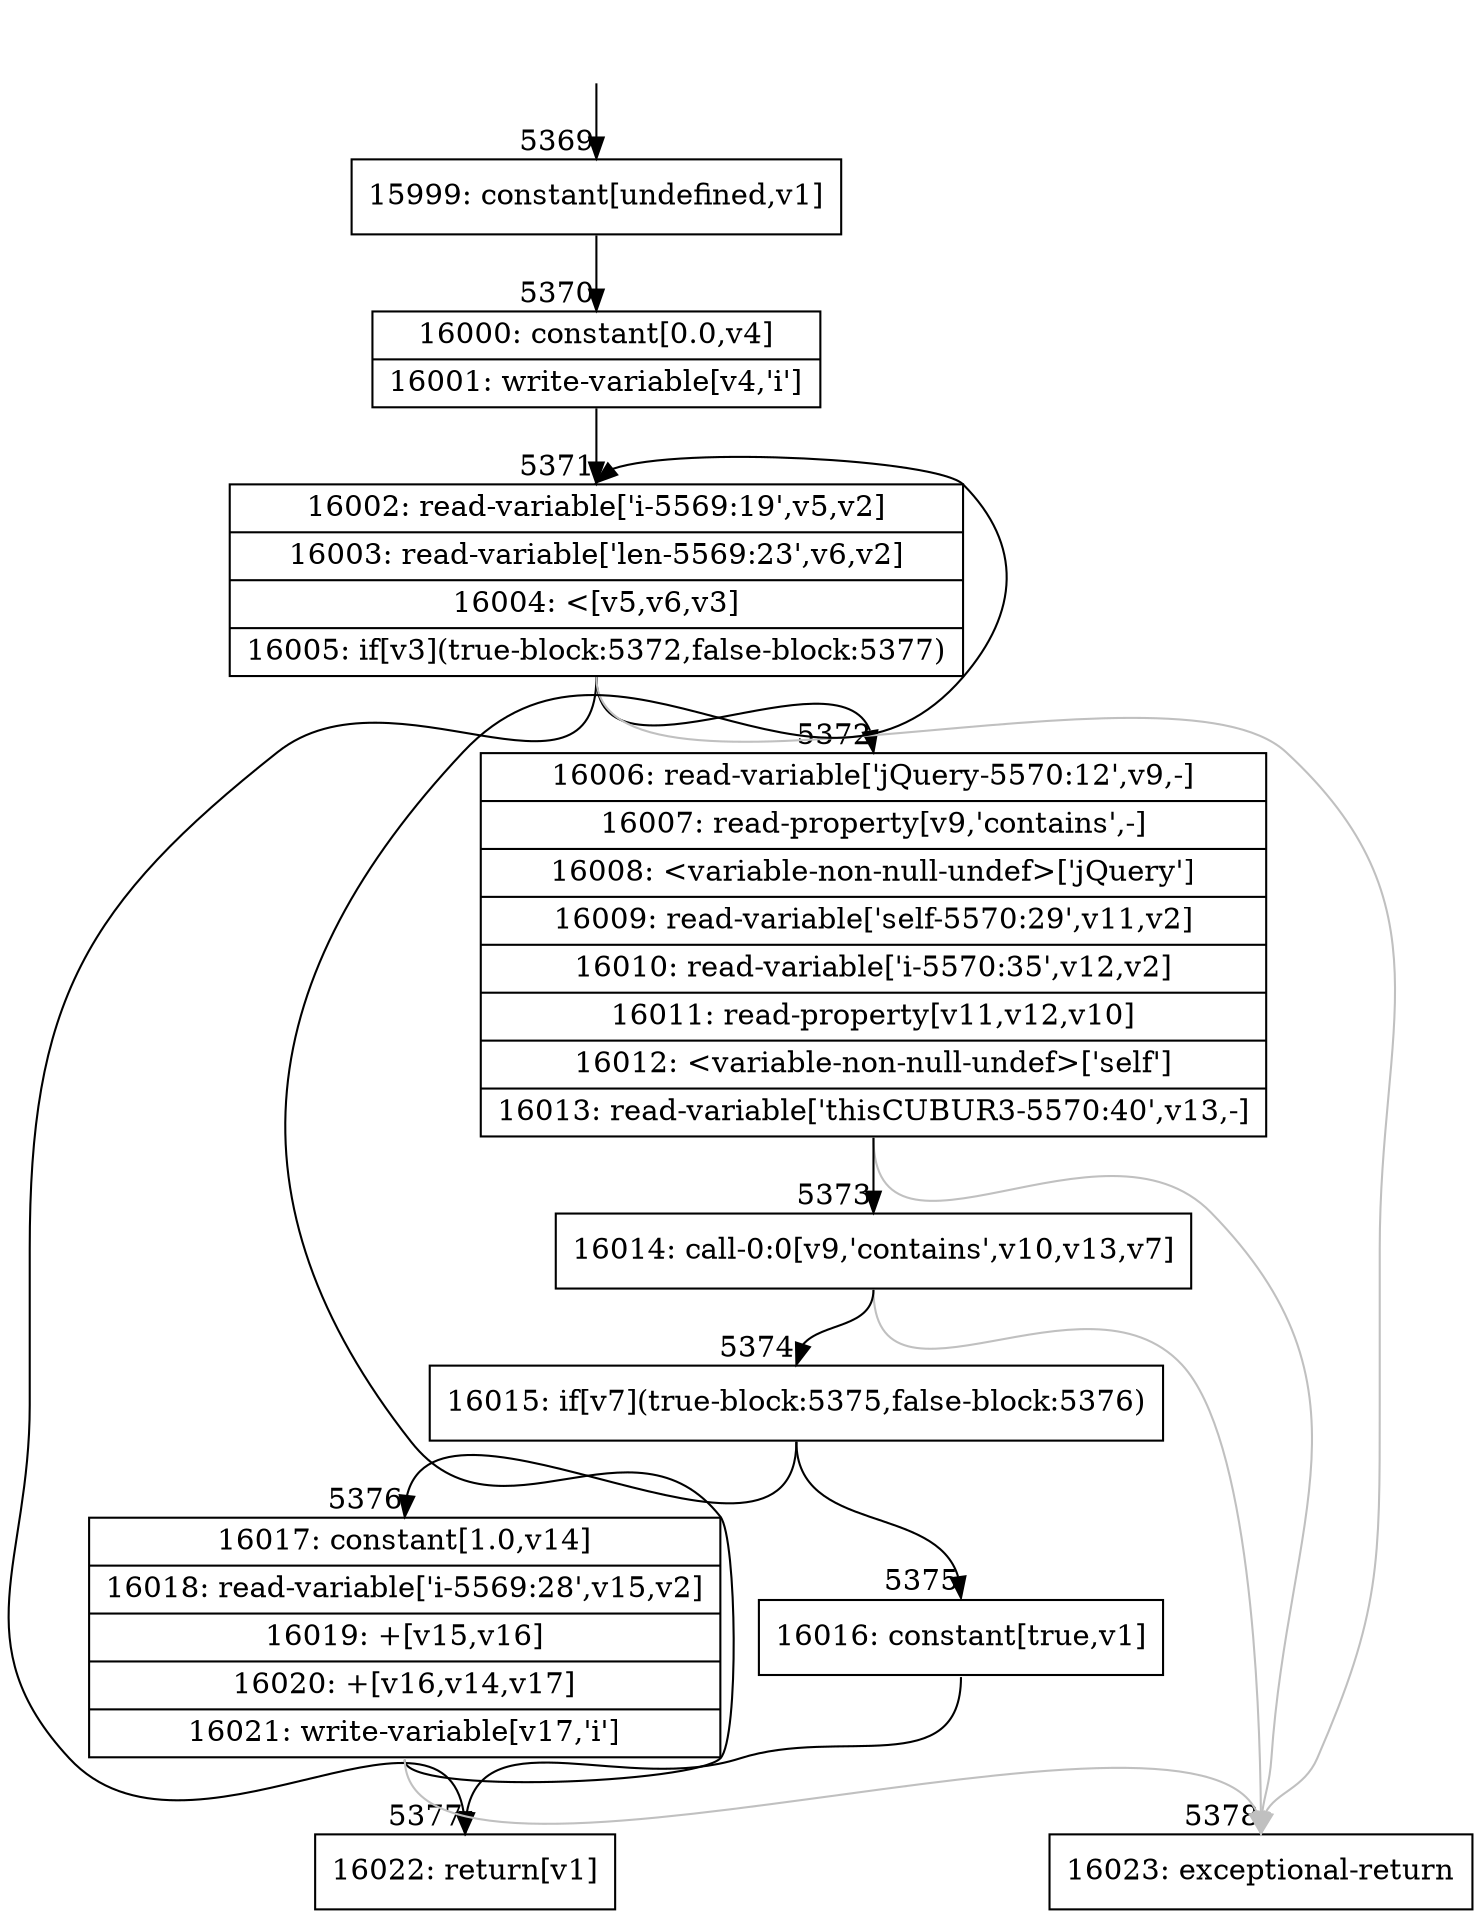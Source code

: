 digraph {
rankdir="TD"
BB_entry339[shape=none,label=""];
BB_entry339 -> BB5369 [tailport=s, headport=n, headlabel="    5369"]
BB5369 [shape=record label="{15999: constant[undefined,v1]}" ] 
BB5369 -> BB5370 [tailport=s, headport=n, headlabel="      5370"]
BB5370 [shape=record label="{16000: constant[0.0,v4]|16001: write-variable[v4,'i']}" ] 
BB5370 -> BB5371 [tailport=s, headport=n, headlabel="      5371"]
BB5371 [shape=record label="{16002: read-variable['i-5569:19',v5,v2]|16003: read-variable['len-5569:23',v6,v2]|16004: \<[v5,v6,v3]|16005: if[v3](true-block:5372,false-block:5377)}" ] 
BB5371 -> BB5372 [tailport=s, headport=n, headlabel="      5372"]
BB5371 -> BB5377 [tailport=s, headport=n, headlabel="      5377"]
BB5371 -> BB5378 [tailport=s, headport=n, color=gray, headlabel="      5378"]
BB5372 [shape=record label="{16006: read-variable['jQuery-5570:12',v9,-]|16007: read-property[v9,'contains',-]|16008: \<variable-non-null-undef\>['jQuery']|16009: read-variable['self-5570:29',v11,v2]|16010: read-variable['i-5570:35',v12,v2]|16011: read-property[v11,v12,v10]|16012: \<variable-non-null-undef\>['self']|16013: read-variable['thisCUBUR3-5570:40',v13,-]}" ] 
BB5372 -> BB5373 [tailport=s, headport=n, headlabel="      5373"]
BB5372 -> BB5378 [tailport=s, headport=n, color=gray]
BB5373 [shape=record label="{16014: call-0:0[v9,'contains',v10,v13,v7]}" ] 
BB5373 -> BB5374 [tailport=s, headport=n, headlabel="      5374"]
BB5373 -> BB5378 [tailport=s, headport=n, color=gray]
BB5374 [shape=record label="{16015: if[v7](true-block:5375,false-block:5376)}" ] 
BB5374 -> BB5375 [tailport=s, headport=n, headlabel="      5375"]
BB5374 -> BB5376 [tailport=s, headport=n, headlabel="      5376"]
BB5375 [shape=record label="{16016: constant[true,v1]}" ] 
BB5375 -> BB5377 [tailport=s, headport=n]
BB5376 [shape=record label="{16017: constant[1.0,v14]|16018: read-variable['i-5569:28',v15,v2]|16019: +[v15,v16]|16020: +[v16,v14,v17]|16021: write-variable[v17,'i']}" ] 
BB5376 -> BB5371 [tailport=s, headport=n]
BB5376 -> BB5378 [tailport=s, headport=n, color=gray]
BB5377 [shape=record label="{16022: return[v1]}" ] 
BB5378 [shape=record label="{16023: exceptional-return}" ] 
}
